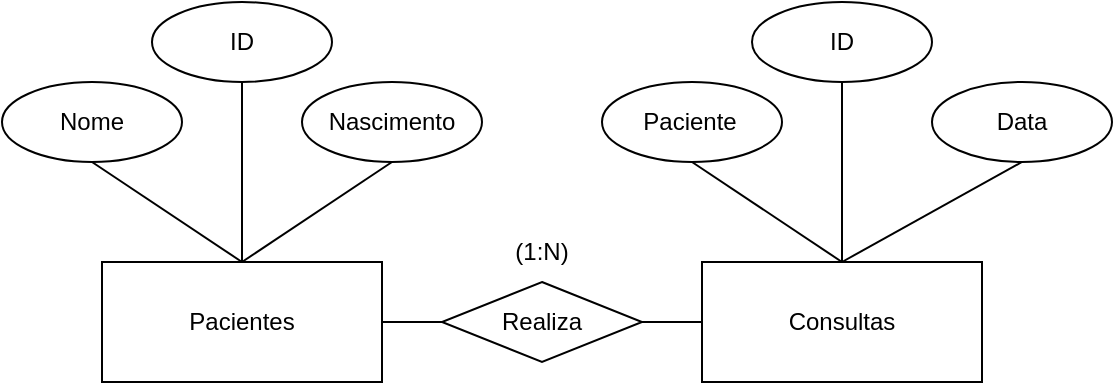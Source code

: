 <mxfile version="28.1.0">
  <diagram name="Página-1" id="0R5bv4uFx2cLuVfeosxg">
    <mxGraphModel dx="1020" dy="556" grid="1" gridSize="10" guides="1" tooltips="1" connect="1" arrows="1" fold="1" page="1" pageScale="1" pageWidth="827" pageHeight="1169" math="0" shadow="0">
      <root>
        <mxCell id="0" />
        <mxCell id="1" parent="0" />
        <mxCell id="WtrtMHtdimdVFtjP1Wve-1" value="" style="rounded=0;whiteSpace=wrap;html=1;" vertex="1" parent="1">
          <mxGeometry x="150" y="200" width="140" height="60" as="geometry" />
        </mxCell>
        <mxCell id="WtrtMHtdimdVFtjP1Wve-2" value="Pacientes" style="text;html=1;align=center;verticalAlign=middle;whiteSpace=wrap;rounded=0;" vertex="1" parent="1">
          <mxGeometry x="150" y="200" width="140" height="60" as="geometry" />
        </mxCell>
        <mxCell id="WtrtMHtdimdVFtjP1Wve-3" value="" style="ellipse;whiteSpace=wrap;html=1;" vertex="1" parent="1">
          <mxGeometry x="100" y="110" width="90" height="40" as="geometry" />
        </mxCell>
        <mxCell id="WtrtMHtdimdVFtjP1Wve-4" value="Nome" style="text;html=1;align=center;verticalAlign=middle;whiteSpace=wrap;rounded=0;" vertex="1" parent="1">
          <mxGeometry x="100" y="110" width="90" height="40" as="geometry" />
        </mxCell>
        <mxCell id="WtrtMHtdimdVFtjP1Wve-7" value="" style="endArrow=none;html=1;rounded=0;exitX=0.5;exitY=0;exitDx=0;exitDy=0;entryX=0.5;entryY=1;entryDx=0;entryDy=0;" edge="1" parent="1" source="WtrtMHtdimdVFtjP1Wve-2" target="WtrtMHtdimdVFtjP1Wve-4">
          <mxGeometry width="50" height="50" relative="1" as="geometry">
            <mxPoint x="160" y="200" as="sourcePoint" />
            <mxPoint x="210" y="150" as="targetPoint" />
          </mxGeometry>
        </mxCell>
        <mxCell id="WtrtMHtdimdVFtjP1Wve-8" value="" style="ellipse;whiteSpace=wrap;html=1;" vertex="1" parent="1">
          <mxGeometry x="250" y="110" width="90" height="40" as="geometry" />
        </mxCell>
        <mxCell id="WtrtMHtdimdVFtjP1Wve-9" value="Nascimento" style="text;html=1;align=center;verticalAlign=middle;whiteSpace=wrap;rounded=0;" vertex="1" parent="1">
          <mxGeometry x="265" y="110" width="60" height="40" as="geometry" />
        </mxCell>
        <mxCell id="WtrtMHtdimdVFtjP1Wve-15" value="" style="endArrow=none;html=1;rounded=0;entryX=0.5;entryY=1;entryDx=0;entryDy=0;" edge="1" parent="1" target="WtrtMHtdimdVFtjP1Wve-9">
          <mxGeometry width="50" height="50" relative="1" as="geometry">
            <mxPoint x="220" y="200" as="sourcePoint" />
            <mxPoint x="325" y="150" as="targetPoint" />
          </mxGeometry>
        </mxCell>
        <mxCell id="WtrtMHtdimdVFtjP1Wve-16" value="" style="rounded=0;whiteSpace=wrap;html=1;" vertex="1" parent="1">
          <mxGeometry x="450" y="200" width="140" height="60" as="geometry" />
        </mxCell>
        <mxCell id="WtrtMHtdimdVFtjP1Wve-17" value="" style="endArrow=none;html=1;rounded=0;entryX=0;entryY=0.5;entryDx=0;entryDy=0;" edge="1" parent="1" target="WtrtMHtdimdVFtjP1Wve-16">
          <mxGeometry width="50" height="50" relative="1" as="geometry">
            <mxPoint x="420" y="230" as="sourcePoint" />
            <mxPoint x="405" y="200" as="targetPoint" />
          </mxGeometry>
        </mxCell>
        <mxCell id="WtrtMHtdimdVFtjP1Wve-18" value="" style="endArrow=none;html=1;rounded=0;entryX=0.5;entryY=1;entryDx=0;entryDy=0;" edge="1" parent="1" target="WtrtMHtdimdVFtjP1Wve-21">
          <mxGeometry width="50" height="50" relative="1" as="geometry">
            <mxPoint x="520" y="200" as="sourcePoint" />
            <mxPoint x="570" y="150" as="targetPoint" />
          </mxGeometry>
        </mxCell>
        <mxCell id="WtrtMHtdimdVFtjP1Wve-19" value="" style="endArrow=none;html=1;rounded=0;entryX=0.5;entryY=1;entryDx=0;entryDy=0;" edge="1" parent="1" target="WtrtMHtdimdVFtjP1Wve-22">
          <mxGeometry width="50" height="50" relative="1" as="geometry">
            <mxPoint x="520" y="200" as="sourcePoint" />
            <mxPoint x="480" y="150" as="targetPoint" />
          </mxGeometry>
        </mxCell>
        <mxCell id="WtrtMHtdimdVFtjP1Wve-20" value="Consultas" style="text;html=1;align=center;verticalAlign=middle;whiteSpace=wrap;rounded=0;" vertex="1" parent="1">
          <mxGeometry x="490" y="215" width="60" height="30" as="geometry" />
        </mxCell>
        <mxCell id="WtrtMHtdimdVFtjP1Wve-21" value="" style="ellipse;whiteSpace=wrap;html=1;" vertex="1" parent="1">
          <mxGeometry x="565" y="110" width="90" height="40" as="geometry" />
        </mxCell>
        <mxCell id="WtrtMHtdimdVFtjP1Wve-22" value="" style="ellipse;whiteSpace=wrap;html=1;" vertex="1" parent="1">
          <mxGeometry x="400" y="110" width="90" height="40" as="geometry" />
        </mxCell>
        <mxCell id="WtrtMHtdimdVFtjP1Wve-23" value="(1:N)" style="text;html=1;align=center;verticalAlign=middle;whiteSpace=wrap;rounded=0;" vertex="1" parent="1">
          <mxGeometry x="340" y="180" width="60" height="30" as="geometry" />
        </mxCell>
        <mxCell id="WtrtMHtdimdVFtjP1Wve-25" value="" style="endArrow=none;html=1;rounded=0;entryX=0;entryY=0.5;entryDx=0;entryDy=0;exitX=1;exitY=0.5;exitDx=0;exitDy=0;" edge="1" parent="1" source="WtrtMHtdimdVFtjP1Wve-2" target="WtrtMHtdimdVFtjP1Wve-24">
          <mxGeometry width="50" height="50" relative="1" as="geometry">
            <mxPoint x="290" y="230" as="sourcePoint" />
            <mxPoint x="450" y="230" as="targetPoint" />
          </mxGeometry>
        </mxCell>
        <mxCell id="WtrtMHtdimdVFtjP1Wve-24" value="" style="rhombus;whiteSpace=wrap;html=1;" vertex="1" parent="1">
          <mxGeometry x="320" y="210" width="100" height="40" as="geometry" />
        </mxCell>
        <mxCell id="WtrtMHtdimdVFtjP1Wve-26" value="Paciente" style="text;html=1;align=center;verticalAlign=middle;whiteSpace=wrap;rounded=0;" vertex="1" parent="1">
          <mxGeometry x="414" y="115" width="60" height="30" as="geometry" />
        </mxCell>
        <mxCell id="WtrtMHtdimdVFtjP1Wve-27" value="Data" style="text;html=1;align=center;verticalAlign=middle;whiteSpace=wrap;rounded=0;" vertex="1" parent="1">
          <mxGeometry x="580" y="115" width="60" height="30" as="geometry" />
        </mxCell>
        <mxCell id="WtrtMHtdimdVFtjP1Wve-28" value="Realiza" style="text;html=1;align=center;verticalAlign=middle;whiteSpace=wrap;rounded=0;" vertex="1" parent="1">
          <mxGeometry x="340" y="215" width="60" height="30" as="geometry" />
        </mxCell>
        <mxCell id="WtrtMHtdimdVFtjP1Wve-29" value="" style="ellipse;whiteSpace=wrap;html=1;" vertex="1" parent="1">
          <mxGeometry x="175" y="70" width="90" height="40" as="geometry" />
        </mxCell>
        <mxCell id="WtrtMHtdimdVFtjP1Wve-30" value="ID" style="text;html=1;align=center;verticalAlign=middle;whiteSpace=wrap;rounded=0;" vertex="1" parent="1">
          <mxGeometry x="190" y="75" width="60" height="30" as="geometry" />
        </mxCell>
        <mxCell id="WtrtMHtdimdVFtjP1Wve-31" value="" style="endArrow=none;html=1;rounded=0;" edge="1" parent="1">
          <mxGeometry width="50" height="50" relative="1" as="geometry">
            <mxPoint x="220" y="200" as="sourcePoint" />
            <mxPoint x="220" y="110" as="targetPoint" />
          </mxGeometry>
        </mxCell>
        <mxCell id="WtrtMHtdimdVFtjP1Wve-32" value="" style="ellipse;whiteSpace=wrap;html=1;" vertex="1" parent="1">
          <mxGeometry x="475" y="70" width="90" height="40" as="geometry" />
        </mxCell>
        <mxCell id="WtrtMHtdimdVFtjP1Wve-35" value="" style="endArrow=none;html=1;rounded=0;entryX=0.5;entryY=1;entryDx=0;entryDy=0;" edge="1" parent="1" target="WtrtMHtdimdVFtjP1Wve-32">
          <mxGeometry width="50" height="50" relative="1" as="geometry">
            <mxPoint x="520" y="200" as="sourcePoint" />
            <mxPoint x="570" y="150" as="targetPoint" />
          </mxGeometry>
        </mxCell>
        <mxCell id="WtrtMHtdimdVFtjP1Wve-36" value="ID" style="text;html=1;align=center;verticalAlign=middle;whiteSpace=wrap;rounded=0;" vertex="1" parent="1">
          <mxGeometry x="480" y="75" width="80" height="30" as="geometry" />
        </mxCell>
      </root>
    </mxGraphModel>
  </diagram>
</mxfile>
